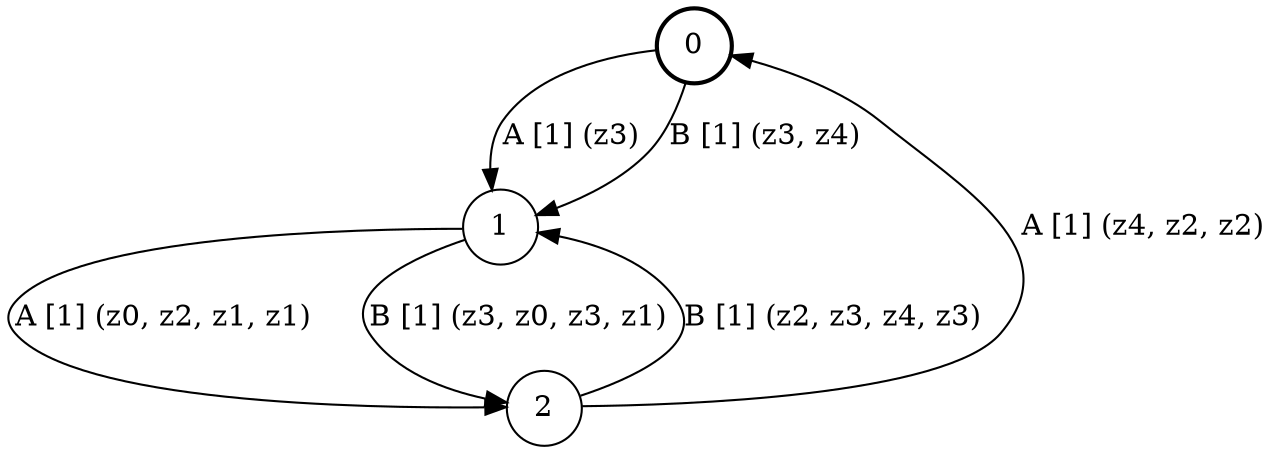 # generated file, don't try to modify
# command: dot -Tpng <filename> > tree.png
digraph Automaton {
    node [shape = circle];
    0 [style = "bold"];
    0 -> 1 [label = "A [1] (z3) "];
    0 -> 1 [label = "B [1] (z3, z4) "];
    1 -> 2 [label = "A [1] (z0, z2, z1, z1) "];
    1 -> 2 [label = "B [1] (z3, z0, z3, z1) "];
    2 -> 0 [label = "A [1] (z4, z2, z2) "];
    2 -> 1 [label = "B [1] (z2, z3, z4, z3) "];
}
